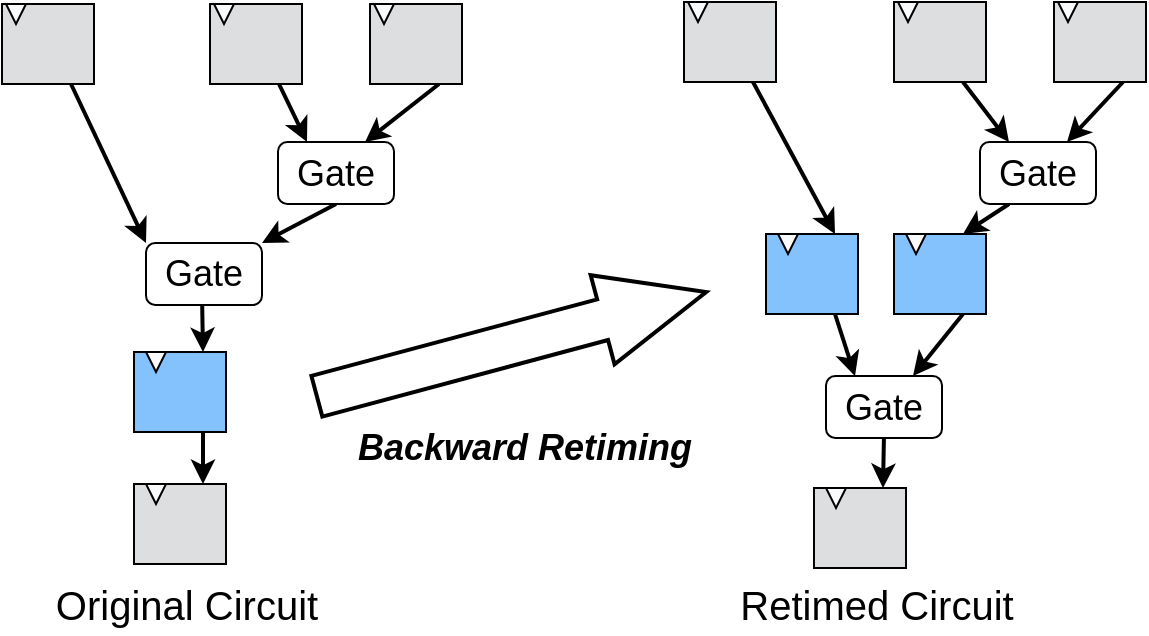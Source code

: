 <mxfile version="27.2.0">
  <diagram name="Page-1" id="GGiwzC2kcz40tZHkrUR2">
    <mxGraphModel dx="735" dy="481" grid="1" gridSize="10" guides="1" tooltips="1" connect="1" arrows="1" fold="1" page="1" pageScale="1" pageWidth="600" pageHeight="350" math="0" shadow="0">
      <root>
        <mxCell id="0" />
        <mxCell id="1" parent="0" />
        <mxCell id="gqStxiazf_5-via12ryT-68" value="" style="shape=singleArrow;whiteSpace=wrap;html=1;arrowWidth=0.457;arrowSize=0.266;rotation=-15;strokeWidth=2;" vertex="1" parent="1">
          <mxGeometry x="165" y="161" width="201.51" height="46.12" as="geometry" />
        </mxCell>
        <mxCell id="gqStxiazf_5-via12ryT-11" style="rounded=0;orthogonalLoop=1;jettySize=auto;html=1;exitX=1;exitY=0.25;exitDx=0;exitDy=0;entryX=0.75;entryY=0;entryDx=0;entryDy=0;strokeWidth=2;" edge="1" parent="1" source="gqStxiazf_5-via12ryT-1" target="gqStxiazf_5-via12ryT-76">
          <mxGeometry relative="1" as="geometry">
            <mxPoint x="190.607" y="88.393" as="targetPoint" />
          </mxGeometry>
        </mxCell>
        <mxCell id="gqStxiazf_5-via12ryT-1" value="" style="rounded=0;whiteSpace=wrap;html=1;fillColor=light-dark(#dcdee0, #121212);container=0;rotation=90;" vertex="1" parent="1">
          <mxGeometry x="198" y="11" width="40" height="46" as="geometry" />
        </mxCell>
        <mxCell id="gqStxiazf_5-via12ryT-2" value="" style="triangle;whiteSpace=wrap;html=1;strokeWidth=1;fillColor=light-dark(#f9fafb, #1d293b);strokeColor=#000000;fontFamily=Times New Roman;container=0;rotation=90;" vertex="1" parent="1">
          <mxGeometry x="197" y="14" width="10" height="10" as="geometry" />
        </mxCell>
        <mxCell id="gqStxiazf_5-via12ryT-4" value="" style="rounded=0;whiteSpace=wrap;html=1;fillColor=light-dark(#dcdee0, #121212);container=0;rotation=90;" vertex="1" parent="1">
          <mxGeometry x="118" y="11" width="40" height="46" as="geometry" />
        </mxCell>
        <mxCell id="gqStxiazf_5-via12ryT-5" value="" style="triangle;whiteSpace=wrap;html=1;strokeWidth=1;fillColor=light-dark(#f9fafb, #1d293b);strokeColor=#000000;fontFamily=Times New Roman;container=0;rotation=90;" vertex="1" parent="1">
          <mxGeometry x="117" y="14" width="10" height="10" as="geometry" />
        </mxCell>
        <mxCell id="gqStxiazf_5-via12ryT-8" value="" style="rounded=0;whiteSpace=wrap;html=1;fillColor=light-dark(#dcdee0, #121212);container=0;rotation=90;" vertex="1" parent="1">
          <mxGeometry x="14" y="11" width="40" height="46" as="geometry" />
        </mxCell>
        <mxCell id="gqStxiazf_5-via12ryT-9" value="" style="triangle;whiteSpace=wrap;html=1;strokeWidth=1;fillColor=light-dark(#f9fafb, #1d293b);strokeColor=#000000;fontFamily=Times New Roman;container=0;rotation=90;" vertex="1" parent="1">
          <mxGeometry x="13" y="14" width="10" height="10" as="geometry" />
        </mxCell>
        <mxCell id="gqStxiazf_5-via12ryT-14" style="rounded=0;orthogonalLoop=1;jettySize=auto;html=1;entryX=1;entryY=0;entryDx=0;entryDy=0;strokeWidth=2;exitX=0.5;exitY=1;exitDx=0;exitDy=0;" edge="1" parent="1" source="gqStxiazf_5-via12ryT-76" target="gqStxiazf_5-via12ryT-75">
          <mxGeometry relative="1" as="geometry">
            <mxPoint x="167.353" y="107.065" as="sourcePoint" />
            <mxPoint x="122.607" y="135.393" as="targetPoint" />
          </mxGeometry>
        </mxCell>
        <mxCell id="gqStxiazf_5-via12ryT-12" style="rounded=0;orthogonalLoop=1;jettySize=auto;html=1;exitX=1;exitY=0.25;exitDx=0;exitDy=0;entryX=0.25;entryY=0;entryDx=0;entryDy=0;strokeWidth=2;" edge="1" parent="1" source="gqStxiazf_5-via12ryT-4" target="gqStxiazf_5-via12ryT-76">
          <mxGeometry relative="1" as="geometry">
            <mxPoint x="174.33" y="85.11" as="targetPoint" />
          </mxGeometry>
        </mxCell>
        <mxCell id="gqStxiazf_5-via12ryT-18" style="edgeStyle=orthogonalEdgeStyle;rounded=0;orthogonalLoop=1;jettySize=auto;html=1;entryX=0;entryY=0.25;entryDx=0;entryDy=0;strokeWidth=2;" edge="1" parent="1" target="gqStxiazf_5-via12ryT-16">
          <mxGeometry relative="1" as="geometry">
            <mxPoint x="111.034" y="160.969" as="sourcePoint" />
            <mxPoint x="112" y="191" as="targetPoint" />
          </mxGeometry>
        </mxCell>
        <mxCell id="gqStxiazf_5-via12ryT-15" style="rounded=0;orthogonalLoop=1;jettySize=auto;html=1;exitX=1;exitY=0.25;exitDx=0;exitDy=0;entryX=0;entryY=0;entryDx=0;entryDy=0;strokeWidth=2;" edge="1" parent="1" source="gqStxiazf_5-via12ryT-8" target="gqStxiazf_5-via12ryT-75">
          <mxGeometry relative="1" as="geometry">
            <mxPoint x="101.393" y="135.393" as="targetPoint" />
          </mxGeometry>
        </mxCell>
        <mxCell id="gqStxiazf_5-via12ryT-23" style="edgeStyle=orthogonalEdgeStyle;rounded=0;orthogonalLoop=1;jettySize=auto;html=1;exitX=1;exitY=0.25;exitDx=0;exitDy=0;entryX=0;entryY=0.25;entryDx=0;entryDy=0;strokeWidth=2;" edge="1" parent="1" source="gqStxiazf_5-via12ryT-16" target="gqStxiazf_5-via12ryT-21">
          <mxGeometry relative="1" as="geometry" />
        </mxCell>
        <mxCell id="gqStxiazf_5-via12ryT-16" value="" style="rounded=0;whiteSpace=wrap;html=1;fillColor=light-dark(#83c2fd, #121212);container=0;rotation=90;" vertex="1" parent="1">
          <mxGeometry x="80" y="185" width="40" height="46" as="geometry" />
        </mxCell>
        <mxCell id="gqStxiazf_5-via12ryT-17" value="" style="triangle;whiteSpace=wrap;html=1;strokeWidth=1;fillColor=light-dark(#f9fafb, #1d293b);strokeColor=#000000;fontFamily=Times New Roman;container=0;rotation=90;" vertex="1" parent="1">
          <mxGeometry x="83" y="188" width="10" height="10" as="geometry" />
        </mxCell>
        <mxCell id="gqStxiazf_5-via12ryT-21" value="" style="rounded=0;whiteSpace=wrap;html=1;fillColor=light-dark(#dcdee0, #121212);container=0;rotation=90;" vertex="1" parent="1">
          <mxGeometry x="80" y="251" width="40" height="46" as="geometry" />
        </mxCell>
        <mxCell id="gqStxiazf_5-via12ryT-22" value="" style="triangle;whiteSpace=wrap;html=1;strokeWidth=1;fillColor=light-dark(#f9fafb, #1d293b);strokeColor=#000000;fontFamily=Times New Roman;container=0;rotation=90;" vertex="1" parent="1">
          <mxGeometry x="83" y="254" width="10" height="10" as="geometry" />
        </mxCell>
        <mxCell id="gqStxiazf_5-via12ryT-42" style="rounded=0;orthogonalLoop=1;jettySize=auto;html=1;exitX=1;exitY=0.25;exitDx=0;exitDy=0;entryX=0.75;entryY=0;entryDx=0;entryDy=0;strokeWidth=2;" edge="1" parent="1" source="gqStxiazf_5-via12ryT-43" target="gqStxiazf_5-via12ryT-77">
          <mxGeometry relative="1" as="geometry">
            <mxPoint x="532.607" y="87.393" as="targetPoint" />
          </mxGeometry>
        </mxCell>
        <mxCell id="gqStxiazf_5-via12ryT-43" value="" style="rounded=0;whiteSpace=wrap;html=1;fillColor=light-dark(#dcdee0, #121212);container=0;rotation=90;" vertex="1" parent="1">
          <mxGeometry x="540" y="10" width="40" height="46" as="geometry" />
        </mxCell>
        <mxCell id="gqStxiazf_5-via12ryT-44" value="" style="triangle;whiteSpace=wrap;html=1;strokeWidth=1;fillColor=light-dark(#f9fafb, #1d293b);strokeColor=#000000;fontFamily=Times New Roman;container=0;rotation=90;" vertex="1" parent="1">
          <mxGeometry x="539" y="13" width="10" height="10" as="geometry" />
        </mxCell>
        <mxCell id="gqStxiazf_5-via12ryT-45" value="" style="rounded=0;whiteSpace=wrap;html=1;fillColor=light-dark(#dcdee0, #121212);container=0;rotation=90;" vertex="1" parent="1">
          <mxGeometry x="460" y="10" width="40" height="46" as="geometry" />
        </mxCell>
        <mxCell id="gqStxiazf_5-via12ryT-46" value="" style="triangle;whiteSpace=wrap;html=1;strokeWidth=1;fillColor=light-dark(#f9fafb, #1d293b);strokeColor=#000000;fontFamily=Times New Roman;container=0;rotation=90;" vertex="1" parent="1">
          <mxGeometry x="459" y="13" width="10" height="10" as="geometry" />
        </mxCell>
        <mxCell id="gqStxiazf_5-via12ryT-47" value="" style="rounded=0;whiteSpace=wrap;html=1;fillColor=light-dark(#dcdee0, #121212);container=0;rotation=90;" vertex="1" parent="1">
          <mxGeometry x="355" y="10" width="40" height="46" as="geometry" />
        </mxCell>
        <mxCell id="gqStxiazf_5-via12ryT-48" value="" style="triangle;whiteSpace=wrap;html=1;strokeWidth=1;fillColor=light-dark(#f9fafb, #1d293b);strokeColor=#000000;fontFamily=Times New Roman;container=0;rotation=90;" vertex="1" parent="1">
          <mxGeometry x="354" y="13" width="10" height="10" as="geometry" />
        </mxCell>
        <mxCell id="gqStxiazf_5-via12ryT-49" style="rounded=0;orthogonalLoop=1;jettySize=auto;html=1;entryX=0;entryY=0.25;entryDx=0;entryDy=0;strokeWidth=2;exitX=0.25;exitY=1;exitDx=0;exitDy=0;" edge="1" parent="1" source="gqStxiazf_5-via12ryT-77" target="gqStxiazf_5-via12ryT-61">
          <mxGeometry relative="1" as="geometry">
            <mxPoint x="511.553" y="108.764" as="sourcePoint" />
            <mxPoint x="483" y="119" as="targetPoint" />
          </mxGeometry>
        </mxCell>
        <mxCell id="gqStxiazf_5-via12ryT-51" style="rounded=0;orthogonalLoop=1;jettySize=auto;html=1;exitX=1;exitY=0.25;exitDx=0;exitDy=0;entryX=0.25;entryY=0;entryDx=0;entryDy=0;strokeWidth=2;" edge="1" parent="1" source="gqStxiazf_5-via12ryT-45" target="gqStxiazf_5-via12ryT-77">
          <mxGeometry relative="1" as="geometry">
            <mxPoint x="516.33" y="84.11" as="targetPoint" />
          </mxGeometry>
        </mxCell>
        <mxCell id="gqStxiazf_5-via12ryT-52" style="edgeStyle=orthogonalEdgeStyle;rounded=0;orthogonalLoop=1;jettySize=auto;html=1;entryX=0;entryY=0.25;entryDx=0;entryDy=0;strokeWidth=2;" edge="1" parent="1" target="gqStxiazf_5-via12ryT-56">
          <mxGeometry relative="1" as="geometry">
            <mxPoint x="451" y="259" as="targetPoint" />
            <mxPoint x="452" y="229.0" as="sourcePoint" />
          </mxGeometry>
        </mxCell>
        <mxCell id="gqStxiazf_5-via12ryT-54" style="rounded=0;orthogonalLoop=1;jettySize=auto;html=1;exitX=1;exitY=0.25;exitDx=0;exitDy=0;entryX=0;entryY=0.25;entryDx=0;entryDy=0;strokeWidth=2;" edge="1" parent="1" source="gqStxiazf_5-via12ryT-47" target="gqStxiazf_5-via12ryT-64">
          <mxGeometry relative="1" as="geometry">
            <mxPoint x="443" y="119" as="targetPoint" />
          </mxGeometry>
        </mxCell>
        <mxCell id="gqStxiazf_5-via12ryT-56" value="" style="rounded=0;whiteSpace=wrap;html=1;fillColor=light-dark(#dcdee0, #121212);container=0;rotation=90;" vertex="1" parent="1">
          <mxGeometry x="420" y="253" width="40" height="46" as="geometry" />
        </mxCell>
        <mxCell id="gqStxiazf_5-via12ryT-57" value="" style="triangle;whiteSpace=wrap;html=1;strokeWidth=1;fillColor=light-dark(#f9fafb, #1d293b);strokeColor=#000000;fontFamily=Times New Roman;container=0;rotation=90;" vertex="1" parent="1">
          <mxGeometry x="423" y="256" width="10" height="10" as="geometry" />
        </mxCell>
        <mxCell id="gqStxiazf_5-via12ryT-66" style="rounded=0;orthogonalLoop=1;jettySize=auto;html=1;exitX=1;exitY=0.25;exitDx=0;exitDy=0;entryX=0.75;entryY=0;entryDx=0;entryDy=0;strokeWidth=2;" edge="1" parent="1" source="gqStxiazf_5-via12ryT-61" target="gqStxiazf_5-via12ryT-78">
          <mxGeometry relative="1" as="geometry">
            <mxPoint x="462.607" y="203.393" as="targetPoint" />
          </mxGeometry>
        </mxCell>
        <mxCell id="gqStxiazf_5-via12ryT-61" value="" style="rounded=0;whiteSpace=wrap;html=1;fillColor=light-dark(#83c2fd, #121212);container=0;rotation=90;" vertex="1" parent="1">
          <mxGeometry x="460" y="126" width="40" height="46" as="geometry" />
        </mxCell>
        <mxCell id="gqStxiazf_5-via12ryT-62" value="" style="triangle;whiteSpace=wrap;html=1;strokeWidth=1;fillColor=light-dark(#f9fafb, #1d293b);strokeColor=#000000;fontFamily=Times New Roman;container=0;rotation=90;" vertex="1" parent="1">
          <mxGeometry x="463" y="129" width="10" height="10" as="geometry" />
        </mxCell>
        <mxCell id="gqStxiazf_5-via12ryT-67" style="rounded=0;orthogonalLoop=1;jettySize=auto;html=1;exitX=1;exitY=0.25;exitDx=0;exitDy=0;entryX=0.25;entryY=0;entryDx=0;entryDy=0;strokeWidth=2;" edge="1" parent="1" source="gqStxiazf_5-via12ryT-64" target="gqStxiazf_5-via12ryT-78">
          <mxGeometry relative="1" as="geometry">
            <mxPoint x="441.393" y="203.393" as="targetPoint" />
          </mxGeometry>
        </mxCell>
        <mxCell id="gqStxiazf_5-via12ryT-64" value="" style="rounded=0;whiteSpace=wrap;html=1;fillColor=light-dark(#83c2fd, #121212);container=0;rotation=90;" vertex="1" parent="1">
          <mxGeometry x="396" y="126" width="40" height="46" as="geometry" />
        </mxCell>
        <mxCell id="gqStxiazf_5-via12ryT-65" value="" style="triangle;whiteSpace=wrap;html=1;strokeWidth=1;fillColor=light-dark(#f9fafb, #1d293b);strokeColor=#000000;fontFamily=Times New Roman;container=0;rotation=90;" vertex="1" parent="1">
          <mxGeometry x="399" y="129" width="10" height="10" as="geometry" />
        </mxCell>
        <mxCell id="gqStxiazf_5-via12ryT-72" value="&lt;font style=&quot;font-size: 18px;&quot; face=&quot;Helvetica&quot;&gt;&lt;b style=&quot;&quot;&gt;&lt;i&gt;Backward Retiming&lt;/i&gt;&lt;/b&gt;&lt;/font&gt;" style="text;html=1;align=center;verticalAlign=middle;whiteSpace=wrap;rounded=0;" vertex="1" parent="1">
          <mxGeometry x="181" y="221" width="183" height="30" as="geometry" />
        </mxCell>
        <mxCell id="gqStxiazf_5-via12ryT-73" value="&lt;font style=&quot;font-size: 20px;&quot; face=&quot;Helvetica&quot;&gt;Original Circuit&lt;/font&gt;" style="text;html=1;align=center;verticalAlign=middle;whiteSpace=wrap;rounded=0;" vertex="1" parent="1">
          <mxGeometry x="12" y="299" width="183" height="30" as="geometry" />
        </mxCell>
        <mxCell id="gqStxiazf_5-via12ryT-74" value="&lt;font style=&quot;font-size: 20px;&quot; face=&quot;Helvetica&quot;&gt;Retimed Circuit&lt;/font&gt;" style="text;html=1;align=center;verticalAlign=middle;whiteSpace=wrap;rounded=0;" vertex="1" parent="1">
          <mxGeometry x="357" y="299" width="183" height="30" as="geometry" />
        </mxCell>
        <mxCell id="gqStxiazf_5-via12ryT-75" value="&lt;font style=&quot;font-size: 18px;&quot;&gt;Gate&lt;/font&gt;" style="rounded=1;whiteSpace=wrap;html=1;" vertex="1" parent="1">
          <mxGeometry x="83" y="133.5" width="58" height="31" as="geometry" />
        </mxCell>
        <mxCell id="gqStxiazf_5-via12ryT-76" value="&lt;font style=&quot;font-size: 18px;&quot;&gt;Gate&lt;/font&gt;" style="rounded=1;whiteSpace=wrap;html=1;" vertex="1" parent="1">
          <mxGeometry x="149" y="83" width="58" height="31" as="geometry" />
        </mxCell>
        <mxCell id="gqStxiazf_5-via12ryT-77" value="&lt;font style=&quot;font-size: 18px;&quot;&gt;Gate&lt;/font&gt;" style="rounded=1;whiteSpace=wrap;html=1;" vertex="1" parent="1">
          <mxGeometry x="500" y="83" width="58" height="31" as="geometry" />
        </mxCell>
        <mxCell id="gqStxiazf_5-via12ryT-78" value="&lt;font style=&quot;font-size: 18px;&quot;&gt;Gate&lt;/font&gt;" style="rounded=1;whiteSpace=wrap;html=1;" vertex="1" parent="1">
          <mxGeometry x="423" y="200" width="58" height="31" as="geometry" />
        </mxCell>
      </root>
    </mxGraphModel>
  </diagram>
</mxfile>
